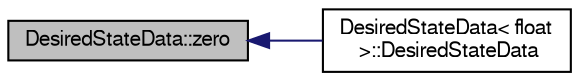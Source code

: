 digraph "DesiredStateData::zero"
{
  edge [fontname="FreeSans",fontsize="10",labelfontname="FreeSans",labelfontsize="10"];
  node [fontname="FreeSans",fontsize="10",shape=record];
  rankdir="LR";
  Node1 [label="DesiredStateData::zero",height=0.2,width=0.4,color="black", fillcolor="grey75", style="filled", fontcolor="black"];
  Node1 -> Node2 [dir="back",color="midnightblue",fontsize="10",style="solid",fontname="FreeSans"];
  Node2 [label="DesiredStateData\< float\l \>::DesiredStateData",height=0.2,width=0.4,color="black", fillcolor="white", style="filled",URL="$d5/dc1/struct_desired_state_data.html#a214d566bb9904bc8a513aa41dfa81918"];
}
